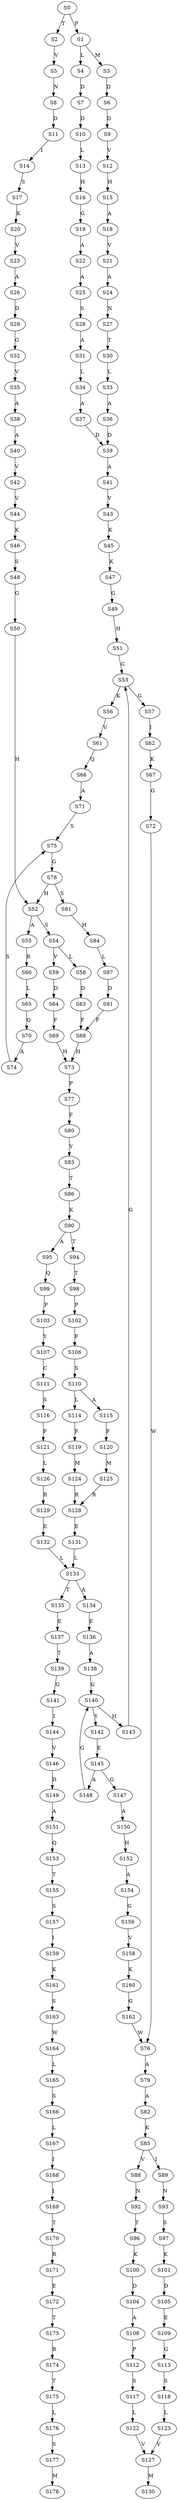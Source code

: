 strict digraph  {
	S0 -> S1 [ label = P ];
	S0 -> S2 [ label = T ];
	S1 -> S3 [ label = M ];
	S1 -> S4 [ label = L ];
	S2 -> S5 [ label = V ];
	S3 -> S6 [ label = D ];
	S4 -> S7 [ label = D ];
	S5 -> S8 [ label = N ];
	S6 -> S9 [ label = D ];
	S7 -> S10 [ label = D ];
	S8 -> S11 [ label = D ];
	S9 -> S12 [ label = V ];
	S10 -> S13 [ label = L ];
	S11 -> S14 [ label = I ];
	S12 -> S15 [ label = H ];
	S13 -> S16 [ label = H ];
	S14 -> S17 [ label = S ];
	S15 -> S18 [ label = A ];
	S16 -> S19 [ label = G ];
	S17 -> S20 [ label = K ];
	S18 -> S21 [ label = V ];
	S19 -> S22 [ label = A ];
	S20 -> S23 [ label = V ];
	S21 -> S24 [ label = A ];
	S22 -> S25 [ label = A ];
	S23 -> S26 [ label = A ];
	S24 -> S27 [ label = N ];
	S25 -> S28 [ label = S ];
	S26 -> S29 [ label = D ];
	S27 -> S30 [ label = T ];
	S28 -> S31 [ label = A ];
	S29 -> S32 [ label = G ];
	S30 -> S33 [ label = L ];
	S31 -> S34 [ label = L ];
	S32 -> S35 [ label = V ];
	S33 -> S36 [ label = A ];
	S34 -> S37 [ label = A ];
	S35 -> S38 [ label = A ];
	S36 -> S39 [ label = D ];
	S37 -> S39 [ label = D ];
	S38 -> S40 [ label = A ];
	S39 -> S41 [ label = A ];
	S40 -> S42 [ label = V ];
	S41 -> S43 [ label = V ];
	S42 -> S44 [ label = V ];
	S43 -> S45 [ label = K ];
	S44 -> S46 [ label = K ];
	S45 -> S47 [ label = K ];
	S46 -> S48 [ label = S ];
	S47 -> S49 [ label = G ];
	S48 -> S50 [ label = G ];
	S49 -> S51 [ label = H ];
	S50 -> S52 [ label = H ];
	S51 -> S53 [ label = G ];
	S52 -> S54 [ label = S ];
	S52 -> S55 [ label = A ];
	S53 -> S56 [ label = K ];
	S53 -> S57 [ label = G ];
	S54 -> S58 [ label = L ];
	S54 -> S59 [ label = V ];
	S55 -> S60 [ label = R ];
	S56 -> S61 [ label = V ];
	S57 -> S62 [ label = I ];
	S58 -> S63 [ label = D ];
	S59 -> S64 [ label = D ];
	S60 -> S65 [ label = L ];
	S61 -> S66 [ label = Q ];
	S62 -> S67 [ label = K ];
	S63 -> S68 [ label = F ];
	S64 -> S69 [ label = F ];
	S65 -> S70 [ label = Q ];
	S66 -> S71 [ label = A ];
	S67 -> S72 [ label = G ];
	S68 -> S73 [ label = H ];
	S69 -> S73 [ label = H ];
	S70 -> S74 [ label = A ];
	S71 -> S75 [ label = S ];
	S72 -> S76 [ label = W ];
	S73 -> S77 [ label = P ];
	S74 -> S75 [ label = S ];
	S75 -> S78 [ label = G ];
	S76 -> S79 [ label = A ];
	S77 -> S80 [ label = F ];
	S78 -> S52 [ label = H ];
	S78 -> S81 [ label = S ];
	S79 -> S82 [ label = A ];
	S80 -> S83 [ label = Y ];
	S81 -> S84 [ label = H ];
	S82 -> S85 [ label = K ];
	S83 -> S86 [ label = T ];
	S84 -> S87 [ label = L ];
	S85 -> S88 [ label = V ];
	S85 -> S89 [ label = I ];
	S86 -> S90 [ label = K ];
	S87 -> S91 [ label = D ];
	S88 -> S92 [ label = N ];
	S89 -> S93 [ label = N ];
	S90 -> S94 [ label = T ];
	S90 -> S95 [ label = A ];
	S91 -> S68 [ label = F ];
	S92 -> S96 [ label = T ];
	S93 -> S97 [ label = S ];
	S94 -> S98 [ label = T ];
	S95 -> S99 [ label = Q ];
	S96 -> S100 [ label = K ];
	S97 -> S101 [ label = K ];
	S98 -> S102 [ label = P ];
	S99 -> S103 [ label = P ];
	S100 -> S104 [ label = D ];
	S101 -> S105 [ label = D ];
	S102 -> S106 [ label = F ];
	S103 -> S107 [ label = Y ];
	S104 -> S108 [ label = A ];
	S105 -> S109 [ label = E ];
	S106 -> S110 [ label = S ];
	S107 -> S111 [ label = C ];
	S108 -> S112 [ label = P ];
	S109 -> S113 [ label = G ];
	S110 -> S114 [ label = L ];
	S110 -> S115 [ label = A ];
	S111 -> S116 [ label = S ];
	S112 -> S117 [ label = S ];
	S113 -> S118 [ label = S ];
	S114 -> S119 [ label = F ];
	S115 -> S120 [ label = F ];
	S116 -> S121 [ label = F ];
	S117 -> S122 [ label = L ];
	S118 -> S123 [ label = L ];
	S119 -> S124 [ label = M ];
	S120 -> S125 [ label = M ];
	S121 -> S126 [ label = L ];
	S122 -> S127 [ label = V ];
	S123 -> S127 [ label = V ];
	S124 -> S128 [ label = R ];
	S125 -> S128 [ label = R ];
	S126 -> S129 [ label = R ];
	S127 -> S130 [ label = M ];
	S128 -> S131 [ label = E ];
	S129 -> S132 [ label = E ];
	S131 -> S133 [ label = L ];
	S132 -> S133 [ label = L ];
	S133 -> S134 [ label = A ];
	S133 -> S135 [ label = T ];
	S134 -> S136 [ label = E ];
	S135 -> S137 [ label = E ];
	S136 -> S138 [ label = A ];
	S137 -> S139 [ label = T ];
	S138 -> S140 [ label = G ];
	S139 -> S141 [ label = G ];
	S140 -> S142 [ label = Y ];
	S140 -> S143 [ label = H ];
	S141 -> S144 [ label = I ];
	S142 -> S145 [ label = E ];
	S143 -> S53 [ label = G ];
	S144 -> S146 [ label = V ];
	S145 -> S147 [ label = G ];
	S145 -> S148 [ label = A ];
	S146 -> S149 [ label = D ];
	S147 -> S150 [ label = A ];
	S148 -> S140 [ label = G ];
	S149 -> S151 [ label = A ];
	S150 -> S152 [ label = H ];
	S151 -> S153 [ label = Q ];
	S152 -> S154 [ label = A ];
	S153 -> S155 [ label = T ];
	S154 -> S156 [ label = G ];
	S155 -> S157 [ label = S ];
	S156 -> S158 [ label = V ];
	S157 -> S159 [ label = I ];
	S158 -> S160 [ label = K ];
	S159 -> S161 [ label = K ];
	S160 -> S162 [ label = G ];
	S161 -> S163 [ label = S ];
	S162 -> S76 [ label = W ];
	S163 -> S164 [ label = W ];
	S164 -> S165 [ label = L ];
	S165 -> S166 [ label = S ];
	S166 -> S167 [ label = L ];
	S167 -> S168 [ label = I ];
	S168 -> S169 [ label = I ];
	S169 -> S170 [ label = T ];
	S170 -> S171 [ label = R ];
	S171 -> S172 [ label = E ];
	S172 -> S173 [ label = T ];
	S173 -> S174 [ label = R ];
	S174 -> S175 [ label = T ];
	S175 -> S176 [ label = L ];
	S176 -> S177 [ label = S ];
	S177 -> S178 [ label = M ];
}
